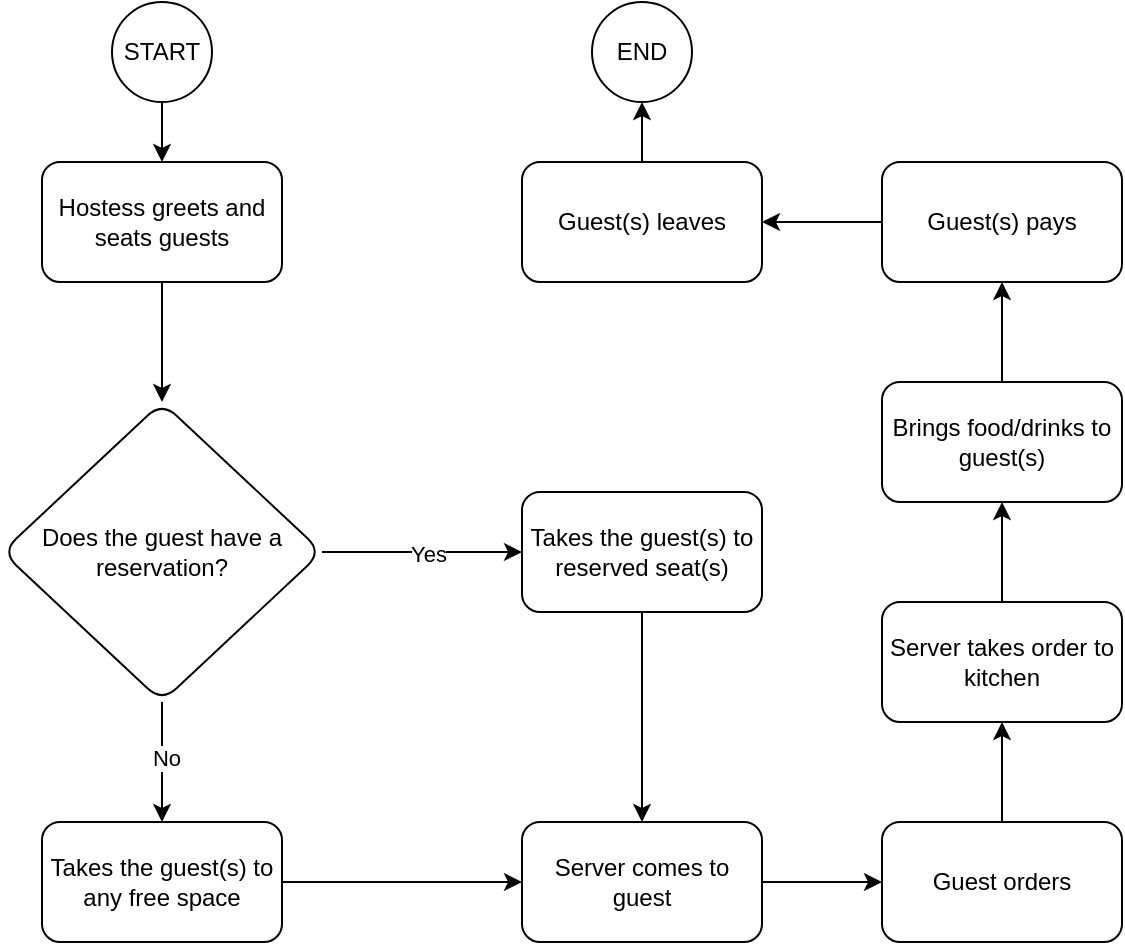 <mxfile version="24.0.7" type="google">
  <diagram id="C5RBs43oDa-KdzZeNtuy" name="Page-1">
    <mxGraphModel grid="1" page="1" gridSize="10" guides="1" tooltips="1" connect="1" arrows="1" fold="1" pageScale="1" pageWidth="827" pageHeight="1169" math="0" shadow="0">
      <root>
        <mxCell id="WIyWlLk6GJQsqaUBKTNV-0" />
        <mxCell id="WIyWlLk6GJQsqaUBKTNV-1" parent="WIyWlLk6GJQsqaUBKTNV-0" />
        <mxCell id="Htxk5FBhZOUi19am0n9G-5" value="" style="edgeStyle=orthogonalEdgeStyle;rounded=0;orthogonalLoop=1;jettySize=auto;html=1;" edge="1" parent="WIyWlLk6GJQsqaUBKTNV-1" source="Htxk5FBhZOUi19am0n9G-2" target="Htxk5FBhZOUi19am0n9G-4">
          <mxGeometry relative="1" as="geometry" />
        </mxCell>
        <mxCell id="Htxk5FBhZOUi19am0n9G-6" value="No" style="edgeLabel;html=1;align=center;verticalAlign=middle;resizable=0;points=[];" connectable="0" vertex="1" parent="Htxk5FBhZOUi19am0n9G-5">
          <mxGeometry x="-0.072" y="2" relative="1" as="geometry">
            <mxPoint as="offset" />
          </mxGeometry>
        </mxCell>
        <mxCell id="Htxk5FBhZOUi19am0n9G-8" value="" style="edgeStyle=orthogonalEdgeStyle;rounded=0;orthogonalLoop=1;jettySize=auto;html=1;" edge="1" parent="WIyWlLk6GJQsqaUBKTNV-1" source="Htxk5FBhZOUi19am0n9G-2" target="Htxk5FBhZOUi19am0n9G-7">
          <mxGeometry relative="1" as="geometry" />
        </mxCell>
        <mxCell id="Htxk5FBhZOUi19am0n9G-9" value="Yes" style="edgeLabel;html=1;align=center;verticalAlign=middle;resizable=0;points=[];" connectable="0" vertex="1" parent="Htxk5FBhZOUi19am0n9G-8">
          <mxGeometry x="0.06" y="-1" relative="1" as="geometry">
            <mxPoint as="offset" />
          </mxGeometry>
        </mxCell>
        <mxCell id="Htxk5FBhZOUi19am0n9G-2" value="Does the guest have a reservation?" style="rhombus;whiteSpace=wrap;html=1;rounded=1;glass=0;strokeWidth=1;shadow=0;" vertex="1" parent="WIyWlLk6GJQsqaUBKTNV-1">
          <mxGeometry x="70" y="210" width="160" height="150" as="geometry" />
        </mxCell>
        <mxCell id="Htxk5FBhZOUi19am0n9G-11" style="edgeStyle=orthogonalEdgeStyle;rounded=0;orthogonalLoop=1;jettySize=auto;html=1;exitX=1;exitY=0.5;exitDx=0;exitDy=0;entryX=0;entryY=0.5;entryDx=0;entryDy=0;" edge="1" parent="WIyWlLk6GJQsqaUBKTNV-1" source="Htxk5FBhZOUi19am0n9G-4" target="Htxk5FBhZOUi19am0n9G-10">
          <mxGeometry relative="1" as="geometry" />
        </mxCell>
        <mxCell id="Htxk5FBhZOUi19am0n9G-4" value="Takes the guest(s) to any free space" style="whiteSpace=wrap;html=1;rounded=1;glass=0;strokeWidth=1;shadow=0;" vertex="1" parent="WIyWlLk6GJQsqaUBKTNV-1">
          <mxGeometry x="90" y="420" width="120" height="60" as="geometry" />
        </mxCell>
        <mxCell id="Htxk5FBhZOUi19am0n9G-12" style="edgeStyle=orthogonalEdgeStyle;rounded=0;orthogonalLoop=1;jettySize=auto;html=1;exitX=0.5;exitY=1;exitDx=0;exitDy=0;entryX=0.5;entryY=0;entryDx=0;entryDy=0;" edge="1" parent="WIyWlLk6GJQsqaUBKTNV-1" source="Htxk5FBhZOUi19am0n9G-7" target="Htxk5FBhZOUi19am0n9G-10">
          <mxGeometry relative="1" as="geometry" />
        </mxCell>
        <mxCell id="Htxk5FBhZOUi19am0n9G-7" value="Takes the guest(s) to reserved seat(s)" style="whiteSpace=wrap;html=1;rounded=1;glass=0;strokeWidth=1;shadow=0;" vertex="1" parent="WIyWlLk6GJQsqaUBKTNV-1">
          <mxGeometry x="330" y="255" width="120" height="60" as="geometry" />
        </mxCell>
        <mxCell id="Htxk5FBhZOUi19am0n9G-14" style="edgeStyle=orthogonalEdgeStyle;rounded=0;orthogonalLoop=1;jettySize=auto;html=1;exitX=1;exitY=0.5;exitDx=0;exitDy=0;entryX=0;entryY=0.5;entryDx=0;entryDy=0;" edge="1" parent="WIyWlLk6GJQsqaUBKTNV-1" source="Htxk5FBhZOUi19am0n9G-10" target="Htxk5FBhZOUi19am0n9G-13">
          <mxGeometry relative="1" as="geometry" />
        </mxCell>
        <mxCell id="Htxk5FBhZOUi19am0n9G-10" value="Server comes to guest" style="rounded=1;whiteSpace=wrap;html=1;" vertex="1" parent="WIyWlLk6GJQsqaUBKTNV-1">
          <mxGeometry x="330" y="420" width="120" height="60" as="geometry" />
        </mxCell>
        <mxCell id="Htxk5FBhZOUi19am0n9G-16" value="" style="edgeStyle=orthogonalEdgeStyle;rounded=0;orthogonalLoop=1;jettySize=auto;html=1;" edge="1" parent="WIyWlLk6GJQsqaUBKTNV-1" source="Htxk5FBhZOUi19am0n9G-13" target="Htxk5FBhZOUi19am0n9G-15">
          <mxGeometry relative="1" as="geometry" />
        </mxCell>
        <mxCell id="Htxk5FBhZOUi19am0n9G-13" value="Guest orders" style="rounded=1;whiteSpace=wrap;html=1;" vertex="1" parent="WIyWlLk6GJQsqaUBKTNV-1">
          <mxGeometry x="510" y="420" width="120" height="60" as="geometry" />
        </mxCell>
        <mxCell id="Htxk5FBhZOUi19am0n9G-18" value="" style="edgeStyle=orthogonalEdgeStyle;rounded=0;orthogonalLoop=1;jettySize=auto;html=1;" edge="1" parent="WIyWlLk6GJQsqaUBKTNV-1" source="Htxk5FBhZOUi19am0n9G-15" target="Htxk5FBhZOUi19am0n9G-17">
          <mxGeometry relative="1" as="geometry" />
        </mxCell>
        <mxCell id="Htxk5FBhZOUi19am0n9G-15" value="Server takes order to kitchen" style="whiteSpace=wrap;html=1;rounded=1;" vertex="1" parent="WIyWlLk6GJQsqaUBKTNV-1">
          <mxGeometry x="510" y="310" width="120" height="60" as="geometry" />
        </mxCell>
        <mxCell id="Htxk5FBhZOUi19am0n9G-20" value="" style="edgeStyle=orthogonalEdgeStyle;rounded=0;orthogonalLoop=1;jettySize=auto;html=1;" edge="1" parent="WIyWlLk6GJQsqaUBKTNV-1" source="Htxk5FBhZOUi19am0n9G-17" target="Htxk5FBhZOUi19am0n9G-19">
          <mxGeometry relative="1" as="geometry" />
        </mxCell>
        <mxCell id="Htxk5FBhZOUi19am0n9G-17" value="Brings food/drinks to guest(s)" style="whiteSpace=wrap;html=1;rounded=1;" vertex="1" parent="WIyWlLk6GJQsqaUBKTNV-1">
          <mxGeometry x="510" y="200" width="120" height="60" as="geometry" />
        </mxCell>
        <mxCell id="iksD2TzfxxDSY2YqZ6oN-1" style="edgeStyle=orthogonalEdgeStyle;rounded=0;orthogonalLoop=1;jettySize=auto;html=1;exitX=0;exitY=0.5;exitDx=0;exitDy=0;entryX=1;entryY=0.5;entryDx=0;entryDy=0;" edge="1" parent="WIyWlLk6GJQsqaUBKTNV-1" source="Htxk5FBhZOUi19am0n9G-19" target="iksD2TzfxxDSY2YqZ6oN-0">
          <mxGeometry relative="1" as="geometry" />
        </mxCell>
        <mxCell id="Htxk5FBhZOUi19am0n9G-19" value="Guest(s) pays" style="whiteSpace=wrap;html=1;rounded=1;" vertex="1" parent="WIyWlLk6GJQsqaUBKTNV-1">
          <mxGeometry x="510" y="90" width="120" height="60" as="geometry" />
        </mxCell>
        <mxCell id="iksD2TzfxxDSY2YqZ6oN-5" style="edgeStyle=orthogonalEdgeStyle;rounded=0;orthogonalLoop=1;jettySize=auto;html=1;exitX=0.5;exitY=0;exitDx=0;exitDy=0;entryX=0.5;entryY=1;entryDx=0;entryDy=0;" edge="1" parent="WIyWlLk6GJQsqaUBKTNV-1" source="iksD2TzfxxDSY2YqZ6oN-0" target="iksD2TzfxxDSY2YqZ6oN-3">
          <mxGeometry relative="1" as="geometry" />
        </mxCell>
        <mxCell id="iksD2TzfxxDSY2YqZ6oN-0" value="Guest(s) leaves" style="rounded=1;whiteSpace=wrap;html=1;" vertex="1" parent="WIyWlLk6GJQsqaUBKTNV-1">
          <mxGeometry x="330" y="90" width="120" height="60" as="geometry" />
        </mxCell>
        <mxCell id="iksD2TzfxxDSY2YqZ6oN-8" style="edgeStyle=orthogonalEdgeStyle;rounded=0;orthogonalLoop=1;jettySize=auto;html=1;exitX=0.5;exitY=1;exitDx=0;exitDy=0;entryX=0.5;entryY=0;entryDx=0;entryDy=0;" edge="1" parent="WIyWlLk6GJQsqaUBKTNV-1" source="iksD2TzfxxDSY2YqZ6oN-2" target="iksD2TzfxxDSY2YqZ6oN-6">
          <mxGeometry relative="1" as="geometry" />
        </mxCell>
        <mxCell id="iksD2TzfxxDSY2YqZ6oN-2" value="START" style="ellipse;whiteSpace=wrap;html=1;" vertex="1" parent="WIyWlLk6GJQsqaUBKTNV-1">
          <mxGeometry x="125" y="10" width="50" height="50" as="geometry" />
        </mxCell>
        <mxCell id="iksD2TzfxxDSY2YqZ6oN-3" value="END" style="ellipse;whiteSpace=wrap;html=1;" vertex="1" parent="WIyWlLk6GJQsqaUBKTNV-1">
          <mxGeometry x="365" y="10" width="50" height="50" as="geometry" />
        </mxCell>
        <mxCell id="iksD2TzfxxDSY2YqZ6oN-7" style="edgeStyle=orthogonalEdgeStyle;rounded=0;orthogonalLoop=1;jettySize=auto;html=1;exitX=0.5;exitY=1;exitDx=0;exitDy=0;entryX=0.5;entryY=0;entryDx=0;entryDy=0;" edge="1" parent="WIyWlLk6GJQsqaUBKTNV-1" source="iksD2TzfxxDSY2YqZ6oN-6" target="Htxk5FBhZOUi19am0n9G-2">
          <mxGeometry relative="1" as="geometry" />
        </mxCell>
        <mxCell id="iksD2TzfxxDSY2YqZ6oN-6" value="Hostess greets and seats guests" style="rounded=1;whiteSpace=wrap;html=1;" vertex="1" parent="WIyWlLk6GJQsqaUBKTNV-1">
          <mxGeometry x="90" y="90" width="120" height="60" as="geometry" />
        </mxCell>
      </root>
    </mxGraphModel>
  </diagram>
</mxfile>
